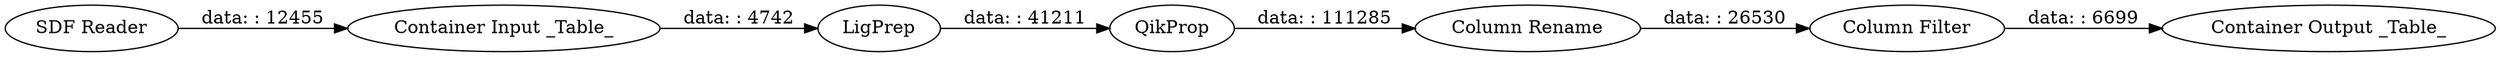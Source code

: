 digraph {
	"-8225860471046998488_1" [label="Container Input _Table_"]
	"-8225860471046998488_2" [label="Container Output _Table_"]
	"-8225860471046998488_33" [label=QikProp]
	"-8225860471046998488_19" [label="Column Rename"]
	"-8225860471046998488_17" [label="Column Filter"]
	"-8225860471046998488_32" [label=LigPrep]
	"-8225860471046998488_21" [label="SDF Reader"]
	"-8225860471046998488_21" -> "-8225860471046998488_1" [label="data: : 12455"]
	"-8225860471046998488_19" -> "-8225860471046998488_17" [label="data: : 26530"]
	"-8225860471046998488_1" -> "-8225860471046998488_32" [label="data: : 4742"]
	"-8225860471046998488_33" -> "-8225860471046998488_19" [label="data: : 111285"]
	"-8225860471046998488_17" -> "-8225860471046998488_2" [label="data: : 6699"]
	"-8225860471046998488_32" -> "-8225860471046998488_33" [label="data: : 41211"]
	rankdir=LR
}
